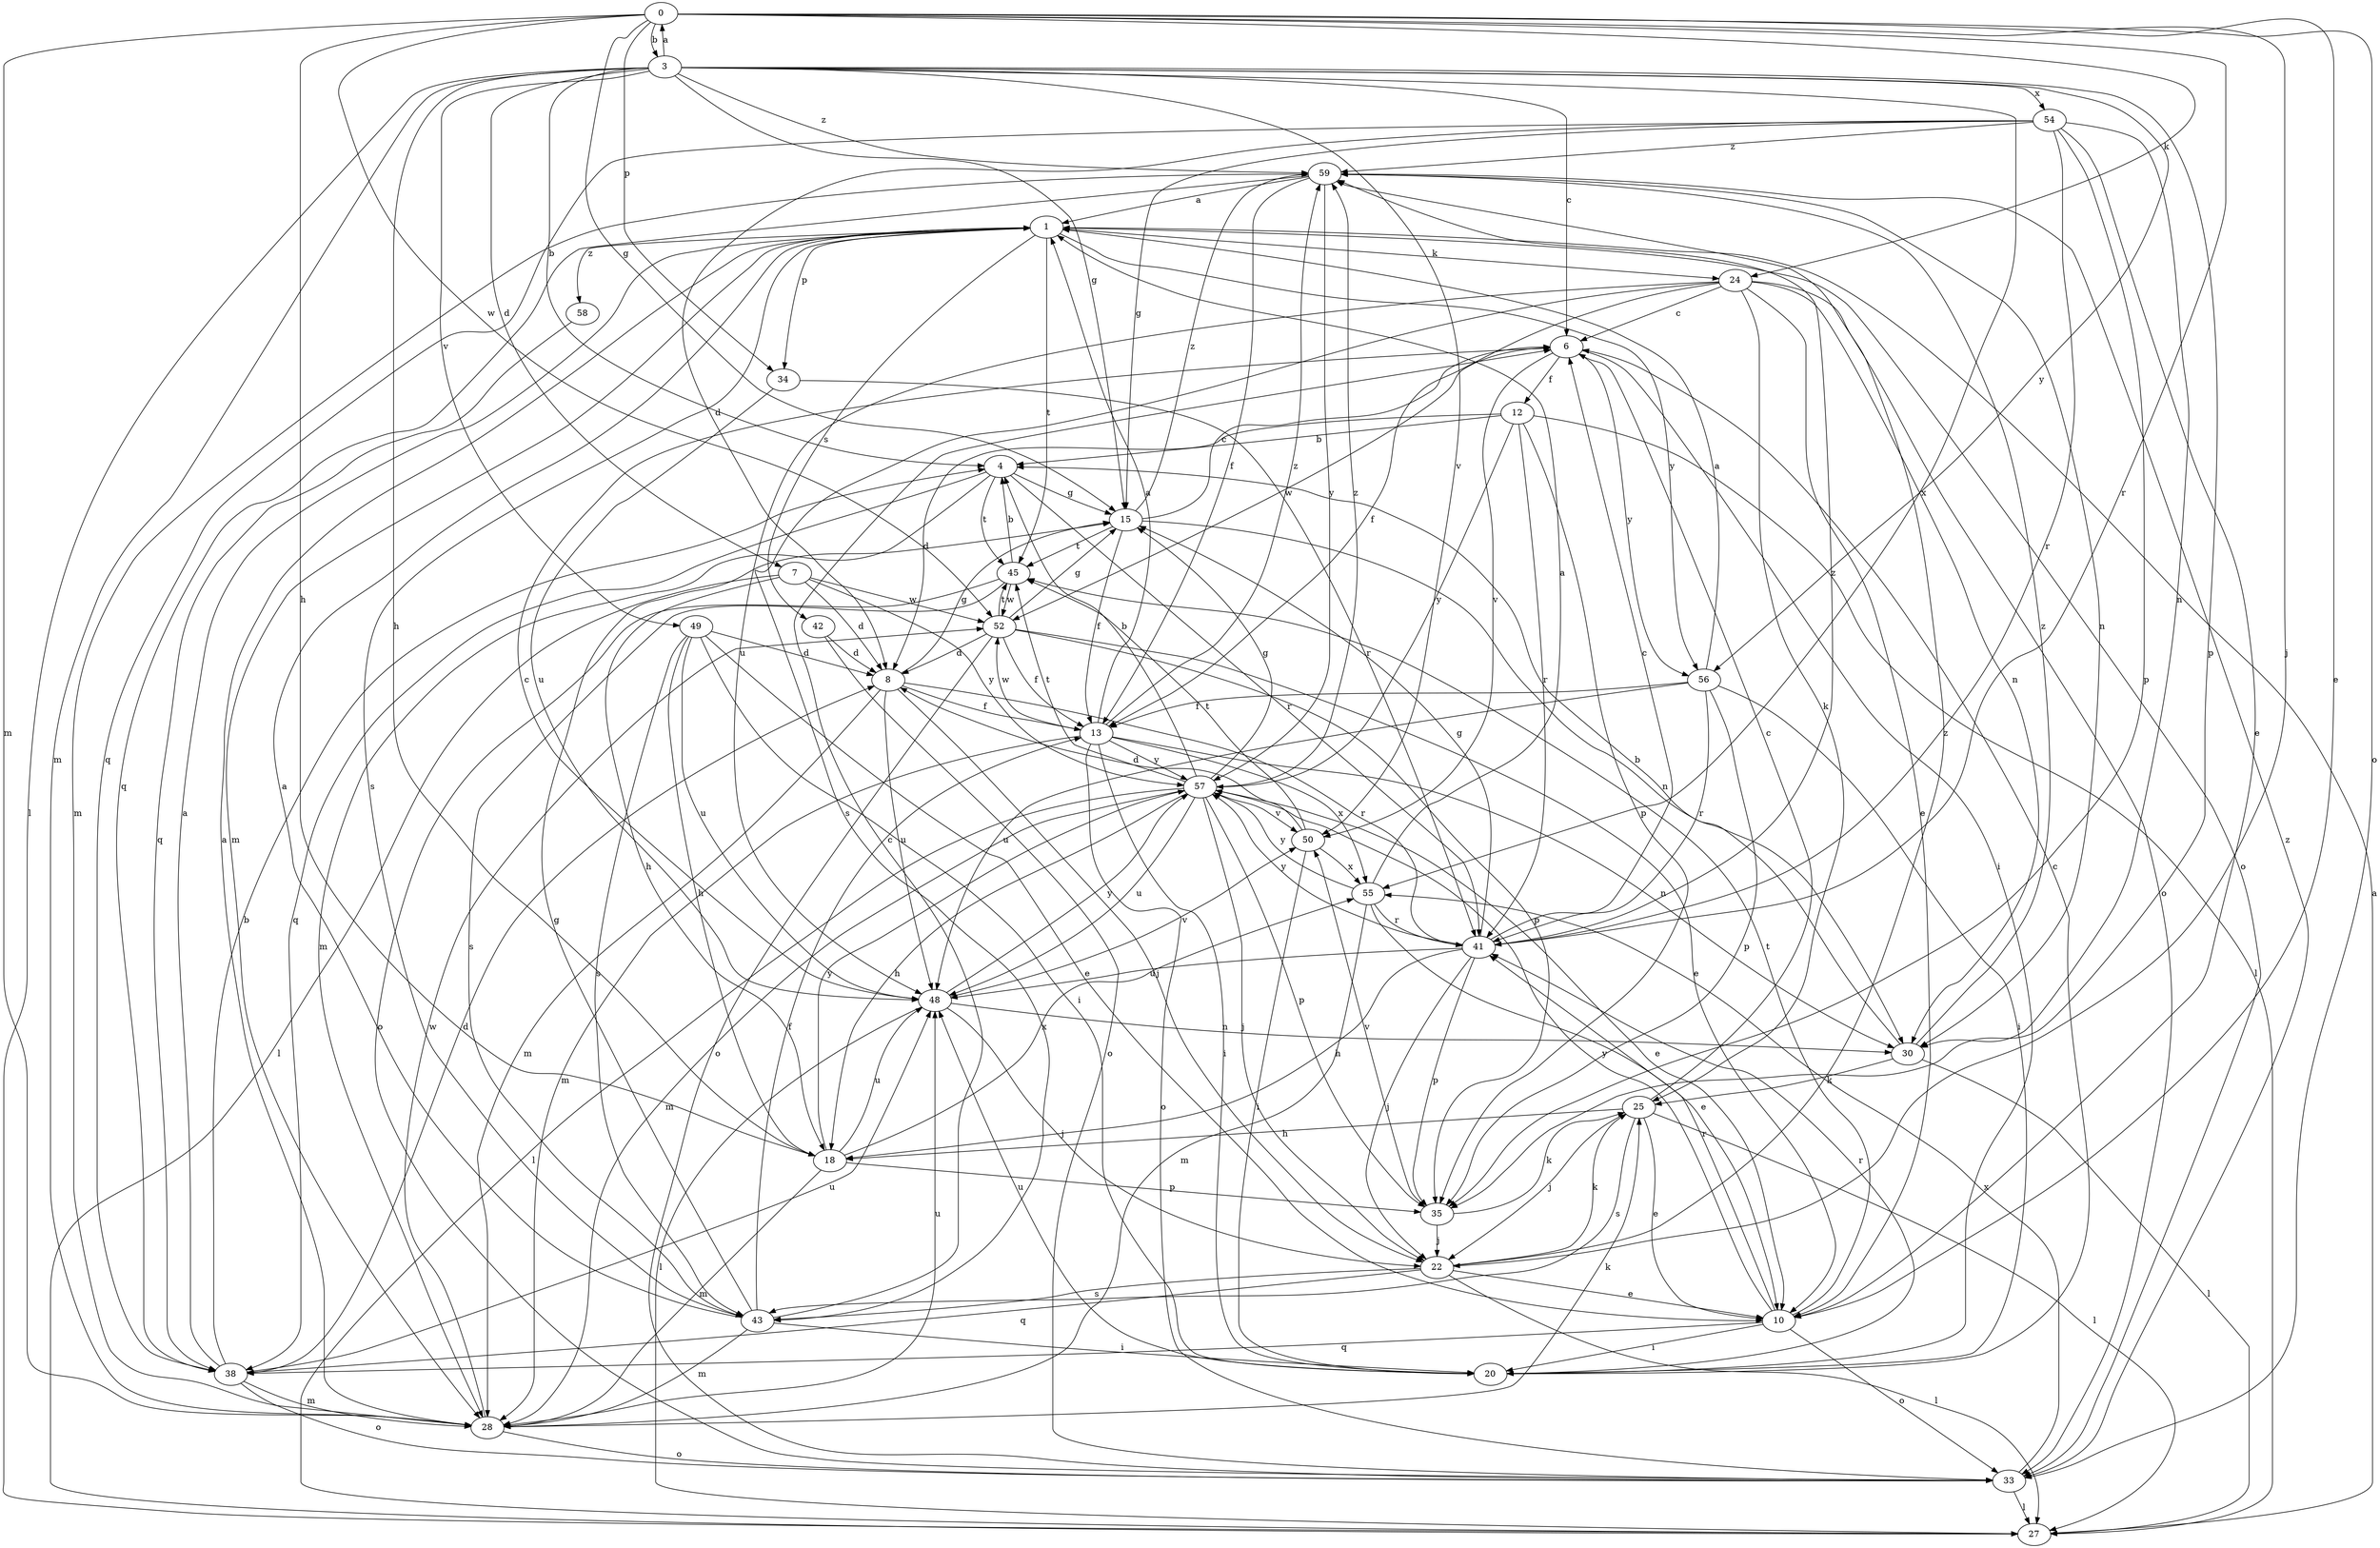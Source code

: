 strict digraph  {
0;
1;
3;
4;
6;
7;
8;
10;
12;
13;
15;
18;
20;
22;
24;
25;
27;
28;
30;
33;
34;
35;
38;
41;
42;
43;
45;
48;
49;
50;
52;
54;
55;
56;
57;
58;
59;
0 -> 3  [label=b];
0 -> 10  [label=e];
0 -> 15  [label=g];
0 -> 18  [label=h];
0 -> 22  [label=j];
0 -> 24  [label=k];
0 -> 28  [label=m];
0 -> 33  [label=o];
0 -> 34  [label=p];
0 -> 41  [label=r];
0 -> 52  [label=w];
1 -> 24  [label=k];
1 -> 28  [label=m];
1 -> 33  [label=o];
1 -> 34  [label=p];
1 -> 42  [label=s];
1 -> 43  [label=s];
1 -> 45  [label=t];
1 -> 56  [label=y];
1 -> 58  [label=z];
3 -> 0  [label=a];
3 -> 4  [label=b];
3 -> 6  [label=c];
3 -> 7  [label=d];
3 -> 15  [label=g];
3 -> 18  [label=h];
3 -> 27  [label=l];
3 -> 28  [label=m];
3 -> 35  [label=p];
3 -> 49  [label=v];
3 -> 50  [label=v];
3 -> 54  [label=x];
3 -> 55  [label=x];
3 -> 56  [label=y];
3 -> 59  [label=z];
4 -> 15  [label=g];
4 -> 28  [label=m];
4 -> 38  [label=q];
4 -> 41  [label=r];
4 -> 45  [label=t];
6 -> 12  [label=f];
6 -> 20  [label=i];
6 -> 50  [label=v];
6 -> 52  [label=w];
6 -> 56  [label=y];
7 -> 8  [label=d];
7 -> 18  [label=h];
7 -> 27  [label=l];
7 -> 52  [label=w];
7 -> 57  [label=y];
8 -> 13  [label=f];
8 -> 15  [label=g];
8 -> 22  [label=j];
8 -> 28  [label=m];
8 -> 41  [label=r];
8 -> 48  [label=u];
10 -> 20  [label=i];
10 -> 33  [label=o];
10 -> 38  [label=q];
10 -> 41  [label=r];
10 -> 45  [label=t];
10 -> 57  [label=y];
12 -> 4  [label=b];
12 -> 8  [label=d];
12 -> 27  [label=l];
12 -> 35  [label=p];
12 -> 41  [label=r];
12 -> 57  [label=y];
13 -> 1  [label=a];
13 -> 20  [label=i];
13 -> 28  [label=m];
13 -> 30  [label=n];
13 -> 33  [label=o];
13 -> 52  [label=w];
13 -> 55  [label=x];
13 -> 57  [label=y];
13 -> 59  [label=z];
15 -> 6  [label=c];
15 -> 13  [label=f];
15 -> 30  [label=n];
15 -> 45  [label=t];
15 -> 59  [label=z];
18 -> 28  [label=m];
18 -> 35  [label=p];
18 -> 48  [label=u];
18 -> 55  [label=x];
18 -> 57  [label=y];
20 -> 6  [label=c];
20 -> 41  [label=r];
20 -> 48  [label=u];
22 -> 10  [label=e];
22 -> 25  [label=k];
22 -> 27  [label=l];
22 -> 38  [label=q];
22 -> 43  [label=s];
22 -> 59  [label=z];
24 -> 6  [label=c];
24 -> 10  [label=e];
24 -> 13  [label=f];
24 -> 25  [label=k];
24 -> 30  [label=n];
24 -> 33  [label=o];
24 -> 43  [label=s];
24 -> 48  [label=u];
25 -> 6  [label=c];
25 -> 10  [label=e];
25 -> 18  [label=h];
25 -> 22  [label=j];
25 -> 27  [label=l];
25 -> 43  [label=s];
27 -> 1  [label=a];
28 -> 1  [label=a];
28 -> 25  [label=k];
28 -> 33  [label=o];
28 -> 48  [label=u];
28 -> 52  [label=w];
30 -> 4  [label=b];
30 -> 25  [label=k];
30 -> 27  [label=l];
30 -> 59  [label=z];
33 -> 27  [label=l];
33 -> 55  [label=x];
33 -> 59  [label=z];
34 -> 41  [label=r];
34 -> 48  [label=u];
35 -> 22  [label=j];
35 -> 25  [label=k];
35 -> 50  [label=v];
38 -> 1  [label=a];
38 -> 4  [label=b];
38 -> 8  [label=d];
38 -> 28  [label=m];
38 -> 33  [label=o];
38 -> 48  [label=u];
41 -> 6  [label=c];
41 -> 15  [label=g];
41 -> 18  [label=h];
41 -> 22  [label=j];
41 -> 35  [label=p];
41 -> 48  [label=u];
41 -> 57  [label=y];
41 -> 59  [label=z];
42 -> 8  [label=d];
42 -> 33  [label=o];
43 -> 1  [label=a];
43 -> 6  [label=c];
43 -> 13  [label=f];
43 -> 15  [label=g];
43 -> 20  [label=i];
43 -> 28  [label=m];
45 -> 4  [label=b];
45 -> 33  [label=o];
45 -> 43  [label=s];
45 -> 52  [label=w];
48 -> 6  [label=c];
48 -> 22  [label=j];
48 -> 27  [label=l];
48 -> 30  [label=n];
48 -> 50  [label=v];
48 -> 57  [label=y];
49 -> 8  [label=d];
49 -> 10  [label=e];
49 -> 18  [label=h];
49 -> 20  [label=i];
49 -> 43  [label=s];
49 -> 48  [label=u];
50 -> 8  [label=d];
50 -> 20  [label=i];
50 -> 45  [label=t];
50 -> 55  [label=x];
52 -> 8  [label=d];
52 -> 10  [label=e];
52 -> 13  [label=f];
52 -> 15  [label=g];
52 -> 33  [label=o];
52 -> 35  [label=p];
52 -> 45  [label=t];
54 -> 8  [label=d];
54 -> 10  [label=e];
54 -> 15  [label=g];
54 -> 30  [label=n];
54 -> 35  [label=p];
54 -> 38  [label=q];
54 -> 41  [label=r];
54 -> 59  [label=z];
55 -> 1  [label=a];
55 -> 10  [label=e];
55 -> 28  [label=m];
55 -> 41  [label=r];
55 -> 57  [label=y];
56 -> 1  [label=a];
56 -> 13  [label=f];
56 -> 20  [label=i];
56 -> 35  [label=p];
56 -> 41  [label=r];
56 -> 48  [label=u];
57 -> 4  [label=b];
57 -> 10  [label=e];
57 -> 15  [label=g];
57 -> 18  [label=h];
57 -> 22  [label=j];
57 -> 27  [label=l];
57 -> 28  [label=m];
57 -> 35  [label=p];
57 -> 45  [label=t];
57 -> 48  [label=u];
57 -> 50  [label=v];
57 -> 59  [label=z];
58 -> 38  [label=q];
59 -> 1  [label=a];
59 -> 13  [label=f];
59 -> 28  [label=m];
59 -> 30  [label=n];
59 -> 38  [label=q];
59 -> 57  [label=y];
}
